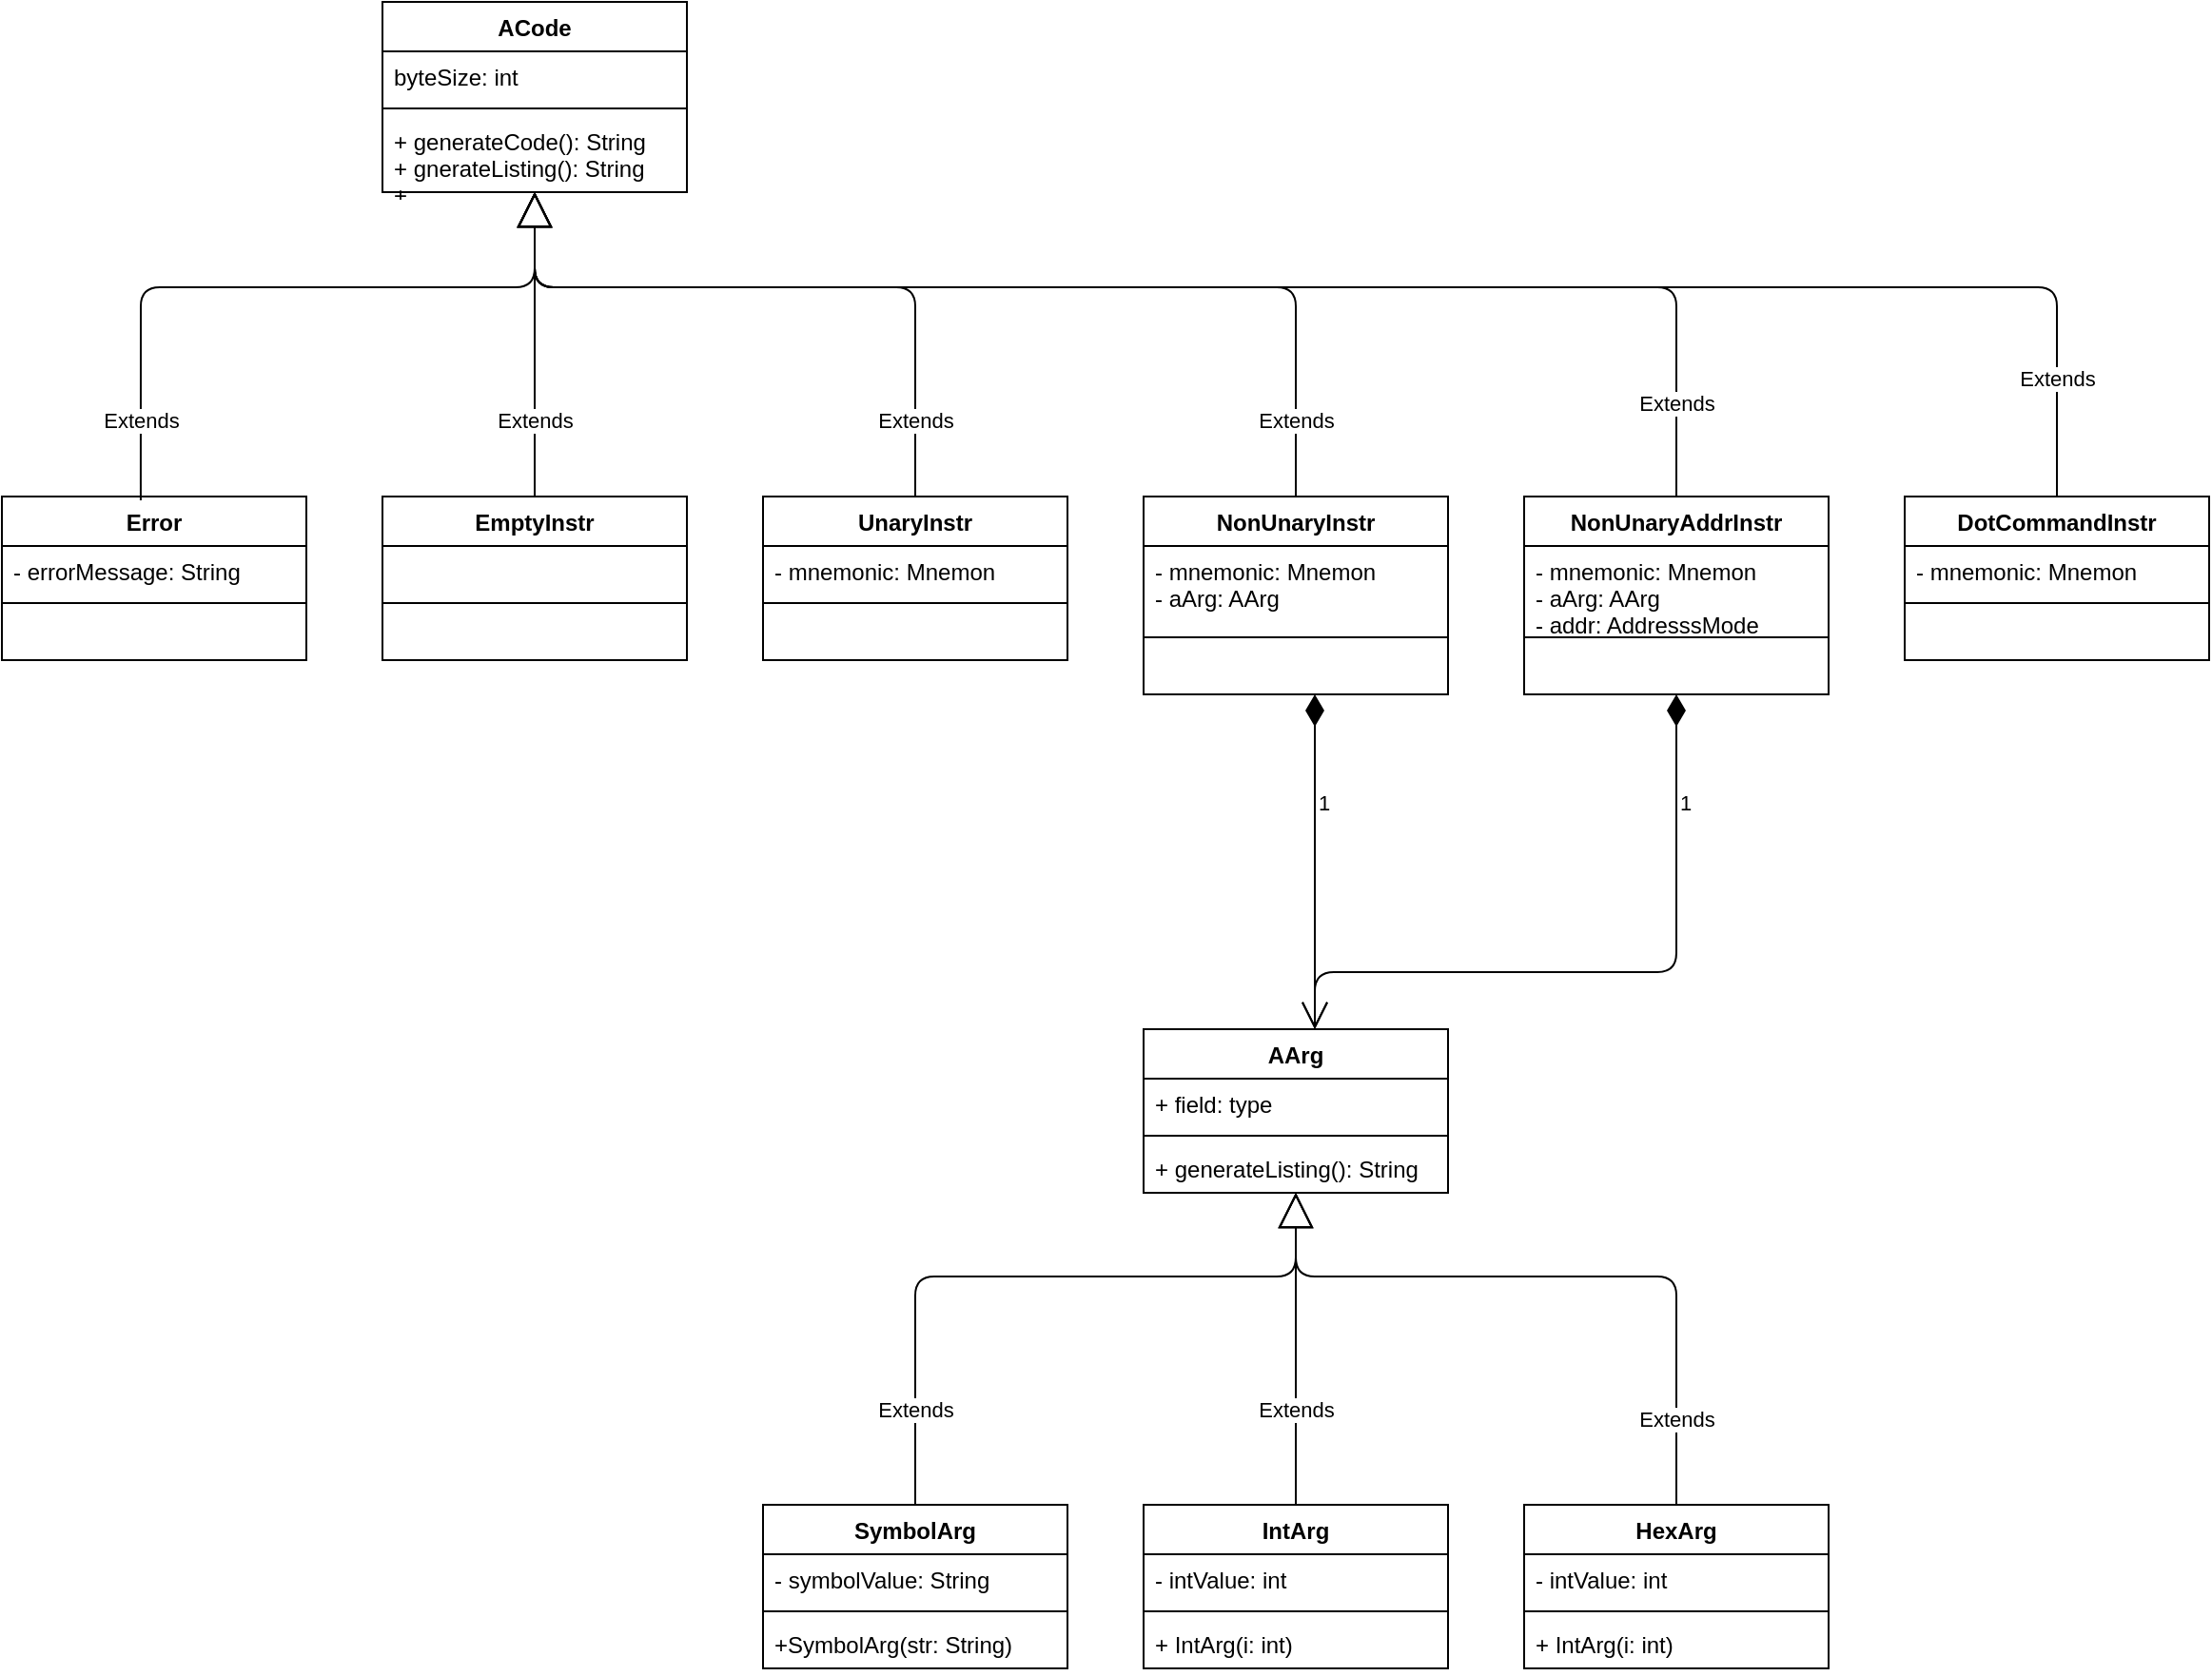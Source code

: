 <mxfile version="15.0.4" type="github"><diagram id="4274GvosK19GFTT_YVtI" name="Page-1"><mxGraphModel dx="1220" dy="1112" grid="1" gridSize="10" guides="1" tooltips="1" connect="1" arrows="1" fold="1" page="1" pageScale="1" pageWidth="850" pageHeight="1100" math="0" shadow="0"><root><mxCell id="0"/><mxCell id="1" parent="0"/><mxCell id="L0VZ7dG4dUCvKyCVuoiu-1" value="ACode" style="swimlane;fontStyle=1;align=center;verticalAlign=top;childLayout=stackLayout;horizontal=1;startSize=26;horizontalStack=0;resizeParent=1;resizeParentMax=0;resizeLast=0;collapsible=1;marginBottom=0;" vertex="1" parent="1"><mxGeometry x="280" y="10" width="160" height="100" as="geometry"/></mxCell><mxCell id="L0VZ7dG4dUCvKyCVuoiu-2" value="byteSize: int" style="text;strokeColor=none;fillColor=none;align=left;verticalAlign=top;spacingLeft=4;spacingRight=4;overflow=hidden;rotatable=0;points=[[0,0.5],[1,0.5]];portConstraint=eastwest;" vertex="1" parent="L0VZ7dG4dUCvKyCVuoiu-1"><mxGeometry y="26" width="160" height="26" as="geometry"/></mxCell><mxCell id="L0VZ7dG4dUCvKyCVuoiu-3" value="" style="line;strokeWidth=1;fillColor=none;align=left;verticalAlign=middle;spacingTop=-1;spacingLeft=3;spacingRight=3;rotatable=0;labelPosition=right;points=[];portConstraint=eastwest;" vertex="1" parent="L0VZ7dG4dUCvKyCVuoiu-1"><mxGeometry y="52" width="160" height="8" as="geometry"/></mxCell><mxCell id="L0VZ7dG4dUCvKyCVuoiu-4" value="+ generateCode(): String&#10;+ gnerateListing(): String&#10;+" style="text;strokeColor=none;fillColor=none;align=left;verticalAlign=top;spacingLeft=4;spacingRight=4;overflow=hidden;rotatable=0;points=[[0,0.5],[1,0.5]];portConstraint=eastwest;" vertex="1" parent="L0VZ7dG4dUCvKyCVuoiu-1"><mxGeometry y="60" width="160" height="40" as="geometry"/></mxCell><mxCell id="L0VZ7dG4dUCvKyCVuoiu-5" value="Error" style="swimlane;fontStyle=1;align=center;verticalAlign=top;childLayout=stackLayout;horizontal=1;startSize=26;horizontalStack=0;resizeParent=1;resizeParentMax=0;resizeLast=0;collapsible=1;marginBottom=0;" vertex="1" parent="1"><mxGeometry x="80" y="270" width="160" height="86" as="geometry"/></mxCell><mxCell id="L0VZ7dG4dUCvKyCVuoiu-6" value="- errorMessage: String" style="text;strokeColor=none;fillColor=none;align=left;verticalAlign=top;spacingLeft=4;spacingRight=4;overflow=hidden;rotatable=0;points=[[0,0.5],[1,0.5]];portConstraint=eastwest;" vertex="1" parent="L0VZ7dG4dUCvKyCVuoiu-5"><mxGeometry y="26" width="160" height="26" as="geometry"/></mxCell><mxCell id="L0VZ7dG4dUCvKyCVuoiu-7" value="" style="line;strokeWidth=1;fillColor=none;align=left;verticalAlign=middle;spacingTop=-1;spacingLeft=3;spacingRight=3;rotatable=0;labelPosition=right;points=[];portConstraint=eastwest;" vertex="1" parent="L0VZ7dG4dUCvKyCVuoiu-5"><mxGeometry y="52" width="160" height="8" as="geometry"/></mxCell><mxCell id="L0VZ7dG4dUCvKyCVuoiu-8" value="  " style="text;strokeColor=none;fillColor=none;align=left;verticalAlign=top;spacingLeft=4;spacingRight=4;overflow=hidden;rotatable=0;points=[[0,0.5],[1,0.5]];portConstraint=eastwest;" vertex="1" parent="L0VZ7dG4dUCvKyCVuoiu-5"><mxGeometry y="60" width="160" height="26" as="geometry"/></mxCell><mxCell id="L0VZ7dG4dUCvKyCVuoiu-10" value="Extends" style="endArrow=block;endSize=16;endFill=0;html=1;exitX=0.456;exitY=0.023;exitDx=0;exitDy=0;exitPerimeter=0;" edge="1" parent="1" source="L0VZ7dG4dUCvKyCVuoiu-5" target="L0VZ7dG4dUCvKyCVuoiu-4"><mxGeometry x="-0.772" width="160" relative="1" as="geometry"><mxPoint x="350" y="510" as="sourcePoint"/><mxPoint x="510" y="510" as="targetPoint"/><Array as="points"><mxPoint x="153" y="160"/><mxPoint x="360" y="160"/></Array><mxPoint as="offset"/></mxGeometry></mxCell><mxCell id="L0VZ7dG4dUCvKyCVuoiu-11" value="Extends" style="endArrow=block;endSize=16;endFill=0;html=1;exitX=0.5;exitY=0;exitDx=0;exitDy=0;" edge="1" parent="1" source="L0VZ7dG4dUCvKyCVuoiu-12" target="L0VZ7dG4dUCvKyCVuoiu-4"><mxGeometry x="-0.5" width="160" relative="1" as="geometry"><mxPoint x="440" y="280" as="sourcePoint"/><mxPoint x="370" y="120" as="targetPoint"/><Array as="points"><mxPoint x="360" y="160"/></Array><mxPoint as="offset"/></mxGeometry></mxCell><mxCell id="L0VZ7dG4dUCvKyCVuoiu-12" value="EmptyInstr" style="swimlane;fontStyle=1;align=center;verticalAlign=top;childLayout=stackLayout;horizontal=1;startSize=26;horizontalStack=0;resizeParent=1;resizeParentMax=0;resizeLast=0;collapsible=1;marginBottom=0;" vertex="1" parent="1"><mxGeometry x="280" y="270" width="160" height="86" as="geometry"/></mxCell><mxCell id="L0VZ7dG4dUCvKyCVuoiu-13" value=" " style="text;strokeColor=none;fillColor=none;align=left;verticalAlign=top;spacingLeft=4;spacingRight=4;overflow=hidden;rotatable=0;points=[[0,0.5],[1,0.5]];portConstraint=eastwest;" vertex="1" parent="L0VZ7dG4dUCvKyCVuoiu-12"><mxGeometry y="26" width="160" height="26" as="geometry"/></mxCell><mxCell id="L0VZ7dG4dUCvKyCVuoiu-14" value="" style="line;strokeWidth=1;fillColor=none;align=left;verticalAlign=middle;spacingTop=-1;spacingLeft=3;spacingRight=3;rotatable=0;labelPosition=right;points=[];portConstraint=eastwest;" vertex="1" parent="L0VZ7dG4dUCvKyCVuoiu-12"><mxGeometry y="52" width="160" height="8" as="geometry"/></mxCell><mxCell id="L0VZ7dG4dUCvKyCVuoiu-15" value="  " style="text;strokeColor=none;fillColor=none;align=left;verticalAlign=top;spacingLeft=4;spacingRight=4;overflow=hidden;rotatable=0;points=[[0,0.5],[1,0.5]];portConstraint=eastwest;" vertex="1" parent="L0VZ7dG4dUCvKyCVuoiu-12"><mxGeometry y="60" width="160" height="26" as="geometry"/></mxCell><mxCell id="L0VZ7dG4dUCvKyCVuoiu-16" value="Extends" style="endArrow=block;endSize=16;endFill=0;html=1;exitX=0.5;exitY=0;exitDx=0;exitDy=0;" edge="1" parent="1" source="L0VZ7dG4dUCvKyCVuoiu-17" target="L0VZ7dG4dUCvKyCVuoiu-4"><mxGeometry x="-0.778" width="160" relative="1" as="geometry"><mxPoint x="640" y="280" as="sourcePoint"/><mxPoint x="560" y="110" as="targetPoint"/><Array as="points"><mxPoint x="560" y="160"/><mxPoint x="360" y="160"/></Array><mxPoint as="offset"/></mxGeometry></mxCell><mxCell id="L0VZ7dG4dUCvKyCVuoiu-17" value="UnaryInstr" style="swimlane;fontStyle=1;align=center;verticalAlign=top;childLayout=stackLayout;horizontal=1;startSize=26;horizontalStack=0;resizeParent=1;resizeParentMax=0;resizeLast=0;collapsible=1;marginBottom=0;" vertex="1" parent="1"><mxGeometry x="480" y="270" width="160" height="86" as="geometry"/></mxCell><mxCell id="L0VZ7dG4dUCvKyCVuoiu-18" value="- mnemonic: Mnemon" style="text;strokeColor=none;fillColor=none;align=left;verticalAlign=top;spacingLeft=4;spacingRight=4;overflow=hidden;rotatable=0;points=[[0,0.5],[1,0.5]];portConstraint=eastwest;" vertex="1" parent="L0VZ7dG4dUCvKyCVuoiu-17"><mxGeometry y="26" width="160" height="26" as="geometry"/></mxCell><mxCell id="L0VZ7dG4dUCvKyCVuoiu-19" value="" style="line;strokeWidth=1;fillColor=none;align=left;verticalAlign=middle;spacingTop=-1;spacingLeft=3;spacingRight=3;rotatable=0;labelPosition=right;points=[];portConstraint=eastwest;" vertex="1" parent="L0VZ7dG4dUCvKyCVuoiu-17"><mxGeometry y="52" width="160" height="8" as="geometry"/></mxCell><mxCell id="L0VZ7dG4dUCvKyCVuoiu-20" value="  " style="text;strokeColor=none;fillColor=none;align=left;verticalAlign=top;spacingLeft=4;spacingRight=4;overflow=hidden;rotatable=0;points=[[0,0.5],[1,0.5]];portConstraint=eastwest;" vertex="1" parent="L0VZ7dG4dUCvKyCVuoiu-17"><mxGeometry y="60" width="160" height="26" as="geometry"/></mxCell><mxCell id="L0VZ7dG4dUCvKyCVuoiu-21" value="NonUnaryInstr" style="swimlane;fontStyle=1;align=center;verticalAlign=top;childLayout=stackLayout;horizontal=1;startSize=26;horizontalStack=0;resizeParent=1;resizeParentMax=0;resizeLast=0;collapsible=1;marginBottom=0;" vertex="1" parent="1"><mxGeometry x="680" y="270" width="160" height="104" as="geometry"/></mxCell><mxCell id="L0VZ7dG4dUCvKyCVuoiu-22" value="- mnemonic: Mnemon&#10;- aArg: AArg" style="text;strokeColor=none;fillColor=none;align=left;verticalAlign=top;spacingLeft=4;spacingRight=4;overflow=hidden;rotatable=0;points=[[0,0.5],[1,0.5]];portConstraint=eastwest;" vertex="1" parent="L0VZ7dG4dUCvKyCVuoiu-21"><mxGeometry y="26" width="160" height="44" as="geometry"/></mxCell><mxCell id="L0VZ7dG4dUCvKyCVuoiu-23" value="" style="line;strokeWidth=1;fillColor=none;align=left;verticalAlign=middle;spacingTop=-1;spacingLeft=3;spacingRight=3;rotatable=0;labelPosition=right;points=[];portConstraint=eastwest;" vertex="1" parent="L0VZ7dG4dUCvKyCVuoiu-21"><mxGeometry y="70" width="160" height="8" as="geometry"/></mxCell><mxCell id="L0VZ7dG4dUCvKyCVuoiu-24" value="  " style="text;strokeColor=none;fillColor=none;align=left;verticalAlign=top;spacingLeft=4;spacingRight=4;overflow=hidden;rotatable=0;points=[[0,0.5],[1,0.5]];portConstraint=eastwest;" vertex="1" parent="L0VZ7dG4dUCvKyCVuoiu-21"><mxGeometry y="78" width="160" height="26" as="geometry"/></mxCell><mxCell id="L0VZ7dG4dUCvKyCVuoiu-25" value="Extends" style="endArrow=block;endSize=16;endFill=0;html=1;" edge="1" parent="1" source="L0VZ7dG4dUCvKyCVuoiu-21" target="L0VZ7dG4dUCvKyCVuoiu-4"><mxGeometry x="-0.857" width="160" relative="1" as="geometry"><mxPoint x="570" y="280" as="sourcePoint"/><mxPoint x="370" y="120" as="targetPoint"/><Array as="points"><mxPoint x="760" y="160"/><mxPoint x="360" y="160"/></Array><mxPoint as="offset"/></mxGeometry></mxCell><mxCell id="L0VZ7dG4dUCvKyCVuoiu-26" value="NonUnaryAddrInstr" style="swimlane;fontStyle=1;align=center;verticalAlign=top;childLayout=stackLayout;horizontal=1;startSize=26;horizontalStack=0;resizeParent=1;resizeParentMax=0;resizeLast=0;collapsible=1;marginBottom=0;" vertex="1" parent="1"><mxGeometry x="880" y="270" width="160" height="104" as="geometry"/></mxCell><mxCell id="L0VZ7dG4dUCvKyCVuoiu-27" value="- mnemonic: Mnemon&#10;- aArg: AArg&#10;- addr: AddresssMode" style="text;strokeColor=none;fillColor=none;align=left;verticalAlign=top;spacingLeft=4;spacingRight=4;overflow=hidden;rotatable=0;points=[[0,0.5],[1,0.5]];portConstraint=eastwest;" vertex="1" parent="L0VZ7dG4dUCvKyCVuoiu-26"><mxGeometry y="26" width="160" height="44" as="geometry"/></mxCell><mxCell id="L0VZ7dG4dUCvKyCVuoiu-28" value="" style="line;strokeWidth=1;fillColor=none;align=left;verticalAlign=middle;spacingTop=-1;spacingLeft=3;spacingRight=3;rotatable=0;labelPosition=right;points=[];portConstraint=eastwest;" vertex="1" parent="L0VZ7dG4dUCvKyCVuoiu-26"><mxGeometry y="70" width="160" height="8" as="geometry"/></mxCell><mxCell id="L0VZ7dG4dUCvKyCVuoiu-29" value="  " style="text;strokeColor=none;fillColor=none;align=left;verticalAlign=top;spacingLeft=4;spacingRight=4;overflow=hidden;rotatable=0;points=[[0,0.5],[1,0.5]];portConstraint=eastwest;" vertex="1" parent="L0VZ7dG4dUCvKyCVuoiu-26"><mxGeometry y="78" width="160" height="26" as="geometry"/></mxCell><mxCell id="L0VZ7dG4dUCvKyCVuoiu-30" value="Extends" style="endArrow=block;endSize=16;endFill=0;html=1;" edge="1" parent="1" source="L0VZ7dG4dUCvKyCVuoiu-26" target="L0VZ7dG4dUCvKyCVuoiu-4"><mxGeometry x="-0.87" width="160" relative="1" as="geometry"><mxPoint x="770" y="280" as="sourcePoint"/><mxPoint x="370" y="120" as="targetPoint"/><Array as="points"><mxPoint x="960" y="160"/><mxPoint x="360" y="160"/></Array><mxPoint as="offset"/></mxGeometry></mxCell><mxCell id="L0VZ7dG4dUCvKyCVuoiu-31" value="DotCommandInstr" style="swimlane;fontStyle=1;align=center;verticalAlign=top;childLayout=stackLayout;horizontal=1;startSize=26;horizontalStack=0;resizeParent=1;resizeParentMax=0;resizeLast=0;collapsible=1;marginBottom=0;" vertex="1" parent="1"><mxGeometry x="1080" y="270" width="160" height="86" as="geometry"/></mxCell><mxCell id="L0VZ7dG4dUCvKyCVuoiu-32" value="- mnemonic: Mnemon" style="text;strokeColor=none;fillColor=none;align=left;verticalAlign=top;spacingLeft=4;spacingRight=4;overflow=hidden;rotatable=0;points=[[0,0.5],[1,0.5]];portConstraint=eastwest;" vertex="1" parent="L0VZ7dG4dUCvKyCVuoiu-31"><mxGeometry y="26" width="160" height="26" as="geometry"/></mxCell><mxCell id="L0VZ7dG4dUCvKyCVuoiu-33" value="" style="line;strokeWidth=1;fillColor=none;align=left;verticalAlign=middle;spacingTop=-1;spacingLeft=3;spacingRight=3;rotatable=0;labelPosition=right;points=[];portConstraint=eastwest;" vertex="1" parent="L0VZ7dG4dUCvKyCVuoiu-31"><mxGeometry y="52" width="160" height="8" as="geometry"/></mxCell><mxCell id="L0VZ7dG4dUCvKyCVuoiu-34" value="  " style="text;strokeColor=none;fillColor=none;align=left;verticalAlign=top;spacingLeft=4;spacingRight=4;overflow=hidden;rotatable=0;points=[[0,0.5],[1,0.5]];portConstraint=eastwest;" vertex="1" parent="L0VZ7dG4dUCvKyCVuoiu-31"><mxGeometry y="60" width="160" height="26" as="geometry"/></mxCell><mxCell id="L0VZ7dG4dUCvKyCVuoiu-35" value="Extends" style="endArrow=block;endSize=16;endFill=0;html=1;" edge="1" parent="1" source="L0VZ7dG4dUCvKyCVuoiu-31" target="L0VZ7dG4dUCvKyCVuoiu-4"><mxGeometry x="-0.87" width="160" relative="1" as="geometry"><mxPoint x="970" y="280" as="sourcePoint"/><mxPoint x="560" y="110" as="targetPoint"/><Array as="points"><mxPoint x="1160" y="160"/><mxPoint x="360" y="160"/></Array><mxPoint as="offset"/></mxGeometry></mxCell><mxCell id="L0VZ7dG4dUCvKyCVuoiu-37" value="AArg" style="swimlane;fontStyle=1;align=center;verticalAlign=top;childLayout=stackLayout;horizontal=1;startSize=26;horizontalStack=0;resizeParent=1;resizeParentMax=0;resizeLast=0;collapsible=1;marginBottom=0;" vertex="1" parent="1"><mxGeometry x="680" y="550" width="160" height="86" as="geometry"/></mxCell><mxCell id="L0VZ7dG4dUCvKyCVuoiu-38" value="+ field: type" style="text;strokeColor=none;fillColor=none;align=left;verticalAlign=top;spacingLeft=4;spacingRight=4;overflow=hidden;rotatable=0;points=[[0,0.5],[1,0.5]];portConstraint=eastwest;" vertex="1" parent="L0VZ7dG4dUCvKyCVuoiu-37"><mxGeometry y="26" width="160" height="26" as="geometry"/></mxCell><mxCell id="L0VZ7dG4dUCvKyCVuoiu-39" value="" style="line;strokeWidth=1;fillColor=none;align=left;verticalAlign=middle;spacingTop=-1;spacingLeft=3;spacingRight=3;rotatable=0;labelPosition=right;points=[];portConstraint=eastwest;" vertex="1" parent="L0VZ7dG4dUCvKyCVuoiu-37"><mxGeometry y="52" width="160" height="8" as="geometry"/></mxCell><mxCell id="L0VZ7dG4dUCvKyCVuoiu-40" value="+ generateListing(): String" style="text;strokeColor=none;fillColor=none;align=left;verticalAlign=top;spacingLeft=4;spacingRight=4;overflow=hidden;rotatable=0;points=[[0,0.5],[1,0.5]];portConstraint=eastwest;" vertex="1" parent="L0VZ7dG4dUCvKyCVuoiu-37"><mxGeometry y="60" width="160" height="26" as="geometry"/></mxCell><mxCell id="L0VZ7dG4dUCvKyCVuoiu-36" value="1" style="endArrow=open;html=1;endSize=12;startArrow=diamondThin;startSize=14;startFill=1;edgeStyle=orthogonalEdgeStyle;align=left;verticalAlign=bottom;" edge="1" parent="1" source="L0VZ7dG4dUCvKyCVuoiu-24" target="L0VZ7dG4dUCvKyCVuoiu-37"><mxGeometry x="-0.25" relative="1" as="geometry"><mxPoint x="730" y="450" as="sourcePoint"/><mxPoint x="910" y="550" as="targetPoint"/><Array as="points"><mxPoint x="770" y="460"/><mxPoint x="770" y="460"/></Array><mxPoint as="offset"/></mxGeometry></mxCell><mxCell id="L0VZ7dG4dUCvKyCVuoiu-42" value="SymbolArg" style="swimlane;fontStyle=1;align=center;verticalAlign=top;childLayout=stackLayout;horizontal=1;startSize=26;horizontalStack=0;resizeParent=1;resizeParentMax=0;resizeLast=0;collapsible=1;marginBottom=0;" vertex="1" parent="1"><mxGeometry x="480" y="800" width="160" height="86" as="geometry"/></mxCell><mxCell id="L0VZ7dG4dUCvKyCVuoiu-43" value="- symbolValue: String" style="text;strokeColor=none;fillColor=none;align=left;verticalAlign=top;spacingLeft=4;spacingRight=4;overflow=hidden;rotatable=0;points=[[0,0.5],[1,0.5]];portConstraint=eastwest;" vertex="1" parent="L0VZ7dG4dUCvKyCVuoiu-42"><mxGeometry y="26" width="160" height="26" as="geometry"/></mxCell><mxCell id="L0VZ7dG4dUCvKyCVuoiu-44" value="" style="line;strokeWidth=1;fillColor=none;align=left;verticalAlign=middle;spacingTop=-1;spacingLeft=3;spacingRight=3;rotatable=0;labelPosition=right;points=[];portConstraint=eastwest;" vertex="1" parent="L0VZ7dG4dUCvKyCVuoiu-42"><mxGeometry y="52" width="160" height="8" as="geometry"/></mxCell><mxCell id="L0VZ7dG4dUCvKyCVuoiu-45" value="+SymbolArg(str: String)" style="text;strokeColor=none;fillColor=none;align=left;verticalAlign=top;spacingLeft=4;spacingRight=4;overflow=hidden;rotatable=0;points=[[0,0.5],[1,0.5]];portConstraint=eastwest;" vertex="1" parent="L0VZ7dG4dUCvKyCVuoiu-42"><mxGeometry y="60" width="160" height="26" as="geometry"/></mxCell><mxCell id="L0VZ7dG4dUCvKyCVuoiu-47" value="Extends" style="endArrow=block;endSize=16;endFill=0;html=1;" edge="1" parent="1" source="L0VZ7dG4dUCvKyCVuoiu-42" target="L0VZ7dG4dUCvKyCVuoiu-40"><mxGeometry x="-0.725" width="160" relative="1" as="geometry"><mxPoint x="630" y="760" as="sourcePoint"/><mxPoint x="810" y="670" as="targetPoint"/><Array as="points"><mxPoint x="560" y="750"/><mxPoint x="560" y="680"/><mxPoint x="760" y="680"/></Array><mxPoint as="offset"/></mxGeometry></mxCell><mxCell id="L0VZ7dG4dUCvKyCVuoiu-48" value="IntArg" style="swimlane;fontStyle=1;align=center;verticalAlign=top;childLayout=stackLayout;horizontal=1;startSize=26;horizontalStack=0;resizeParent=1;resizeParentMax=0;resizeLast=0;collapsible=1;marginBottom=0;" vertex="1" parent="1"><mxGeometry x="680" y="800" width="160" height="86" as="geometry"/></mxCell><mxCell id="L0VZ7dG4dUCvKyCVuoiu-49" value="- intValue: int        " style="text;strokeColor=none;fillColor=none;align=left;verticalAlign=top;spacingLeft=4;spacingRight=4;overflow=hidden;rotatable=0;points=[[0,0.5],[1,0.5]];portConstraint=eastwest;" vertex="1" parent="L0VZ7dG4dUCvKyCVuoiu-48"><mxGeometry y="26" width="160" height="26" as="geometry"/></mxCell><mxCell id="L0VZ7dG4dUCvKyCVuoiu-50" value="" style="line;strokeWidth=1;fillColor=none;align=left;verticalAlign=middle;spacingTop=-1;spacingLeft=3;spacingRight=3;rotatable=0;labelPosition=right;points=[];portConstraint=eastwest;" vertex="1" parent="L0VZ7dG4dUCvKyCVuoiu-48"><mxGeometry y="52" width="160" height="8" as="geometry"/></mxCell><mxCell id="L0VZ7dG4dUCvKyCVuoiu-51" value="+ IntArg(i: int)" style="text;strokeColor=none;fillColor=none;align=left;verticalAlign=top;spacingLeft=4;spacingRight=4;overflow=hidden;rotatable=0;points=[[0,0.5],[1,0.5]];portConstraint=eastwest;" vertex="1" parent="L0VZ7dG4dUCvKyCVuoiu-48"><mxGeometry y="60" width="160" height="26" as="geometry"/></mxCell><mxCell id="L0VZ7dG4dUCvKyCVuoiu-52" value="Extends" style="endArrow=block;endSize=16;endFill=0;html=1;" edge="1" parent="1" source="L0VZ7dG4dUCvKyCVuoiu-48" target="L0VZ7dG4dUCvKyCVuoiu-40"><mxGeometry x="-0.39" width="160" relative="1" as="geometry"><mxPoint x="570" y="810" as="sourcePoint"/><mxPoint x="780" y="676" as="targetPoint"/><Array as="points"><mxPoint x="760" y="680"/></Array><mxPoint as="offset"/></mxGeometry></mxCell><mxCell id="L0VZ7dG4dUCvKyCVuoiu-53" value="1" style="endArrow=open;html=1;endSize=12;startArrow=diamondThin;startSize=14;startFill=1;edgeStyle=orthogonalEdgeStyle;align=left;verticalAlign=bottom;" edge="1" parent="1" source="L0VZ7dG4dUCvKyCVuoiu-29" target="L0VZ7dG4dUCvKyCVuoiu-37"><mxGeometry x="-0.639" relative="1" as="geometry"><mxPoint x="770" y="384" as="sourcePoint"/><mxPoint x="770" y="590" as="targetPoint"/><Array as="points"><mxPoint x="960" y="520"/><mxPoint x="770" y="520"/></Array><mxPoint as="offset"/></mxGeometry></mxCell><mxCell id="L0VZ7dG4dUCvKyCVuoiu-54" value="HexArg" style="swimlane;fontStyle=1;align=center;verticalAlign=top;childLayout=stackLayout;horizontal=1;startSize=26;horizontalStack=0;resizeParent=1;resizeParentMax=0;resizeLast=0;collapsible=1;marginBottom=0;" vertex="1" parent="1"><mxGeometry x="880" y="800" width="160" height="86" as="geometry"/></mxCell><mxCell id="L0VZ7dG4dUCvKyCVuoiu-55" value="- intValue: int        " style="text;strokeColor=none;fillColor=none;align=left;verticalAlign=top;spacingLeft=4;spacingRight=4;overflow=hidden;rotatable=0;points=[[0,0.5],[1,0.5]];portConstraint=eastwest;" vertex="1" parent="L0VZ7dG4dUCvKyCVuoiu-54"><mxGeometry y="26" width="160" height="26" as="geometry"/></mxCell><mxCell id="L0VZ7dG4dUCvKyCVuoiu-56" value="" style="line;strokeWidth=1;fillColor=none;align=left;verticalAlign=middle;spacingTop=-1;spacingLeft=3;spacingRight=3;rotatable=0;labelPosition=right;points=[];portConstraint=eastwest;" vertex="1" parent="L0VZ7dG4dUCvKyCVuoiu-54"><mxGeometry y="52" width="160" height="8" as="geometry"/></mxCell><mxCell id="L0VZ7dG4dUCvKyCVuoiu-57" value="+ IntArg(i: int)" style="text;strokeColor=none;fillColor=none;align=left;verticalAlign=top;spacingLeft=4;spacingRight=4;overflow=hidden;rotatable=0;points=[[0,0.5],[1,0.5]];portConstraint=eastwest;" vertex="1" parent="L0VZ7dG4dUCvKyCVuoiu-54"><mxGeometry y="60" width="160" height="26" as="geometry"/></mxCell><mxCell id="L0VZ7dG4dUCvKyCVuoiu-58" value="Extends" style="endArrow=block;endSize=16;endFill=0;html=1;" edge="1" parent="1" source="L0VZ7dG4dUCvKyCVuoiu-54" target="L0VZ7dG4dUCvKyCVuoiu-40"><mxGeometry x="-0.752" width="160" relative="1" as="geometry"><mxPoint x="1080" y="794" as="sourcePoint"/><mxPoint x="960.388" y="630" as="targetPoint"/><Array as="points"><mxPoint x="960" y="680"/><mxPoint x="760" y="680"/></Array><mxPoint as="offset"/></mxGeometry></mxCell></root></mxGraphModel></diagram></mxfile>